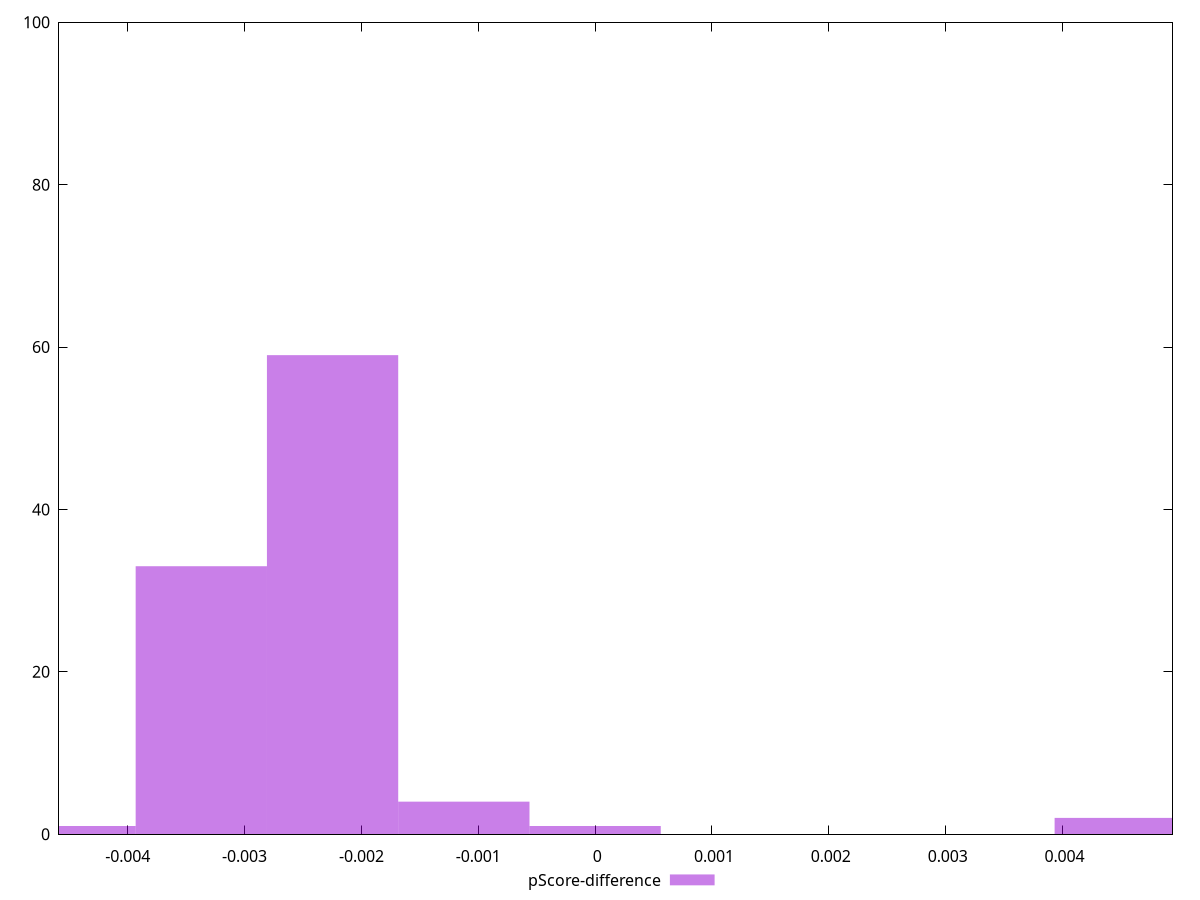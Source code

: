 reset

$pScoreDifference <<EOF
-0.0022469790694168794 59
-0.003370468604125319 33
-0.0011234895347084397 4
-0.004493958138833759 1
0.004493958138833759 2
0 1
EOF

set key outside below
set boxwidth 0.0011234895347084397
set xrange [-0.004588235294117671:0.004941176470588227]
set yrange [0:100]
set trange [0:100]
set style fill transparent solid 0.5 noborder
set terminal svg size 640, 490 enhanced background rgb 'white'
set output "report_00025_2021-02-22T21:38:55.199Z/uses-rel-preload/samples/pages+cached+noadtech+nomedia/pScore-difference/histogram.svg"

plot $pScoreDifference title "pScore-difference" with boxes

reset
